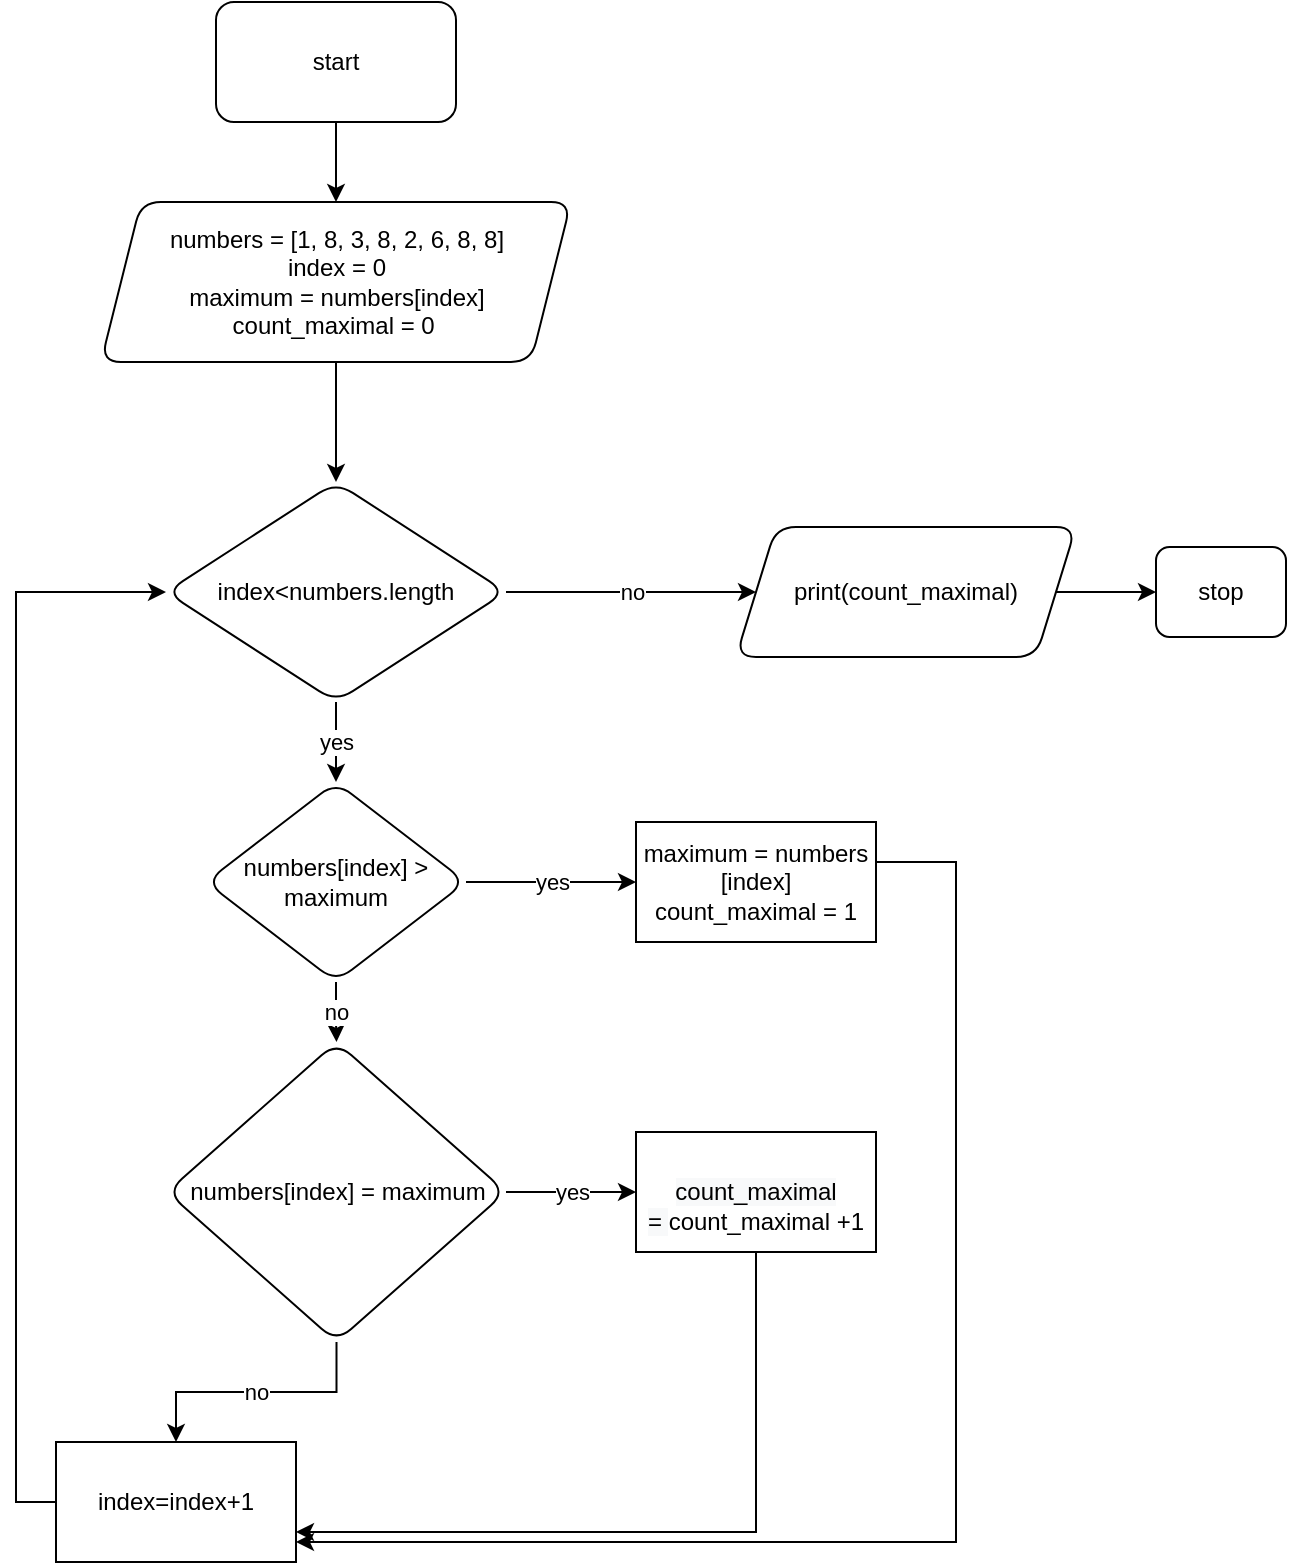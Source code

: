 <mxfile version="19.0.3" type="device" pages="2"><diagram id="yA0oLBjyjQw30ExZJL0L" name="Страница 1"><mxGraphModel dx="1038" dy="641" grid="1" gridSize="10" guides="1" tooltips="1" connect="1" arrows="1" fold="1" page="1" pageScale="1" pageWidth="827" pageHeight="1169" math="0" shadow="0"><root><mxCell id="0"/><mxCell id="1" parent="0"/><mxCell id="05q4ibpkOhE1GdcXwUdO-3" value="" style="edgeStyle=orthogonalEdgeStyle;rounded=0;orthogonalLoop=1;jettySize=auto;html=1;" parent="1" source="05q4ibpkOhE1GdcXwUdO-1" target="05q4ibpkOhE1GdcXwUdO-2" edge="1"><mxGeometry relative="1" as="geometry"/></mxCell><mxCell id="05q4ibpkOhE1GdcXwUdO-1" value="start" style="rounded=1;whiteSpace=wrap;html=1;" parent="1" vertex="1"><mxGeometry x="180" y="40" width="120" height="60" as="geometry"/></mxCell><mxCell id="05q4ibpkOhE1GdcXwUdO-5" value="" style="edgeStyle=orthogonalEdgeStyle;rounded=0;orthogonalLoop=1;jettySize=auto;html=1;" parent="1" source="05q4ibpkOhE1GdcXwUdO-2" target="05q4ibpkOhE1GdcXwUdO-4" edge="1"><mxGeometry relative="1" as="geometry"/></mxCell><mxCell id="05q4ibpkOhE1GdcXwUdO-2" value="numbers = [1, 8, 3, 8, 2, 6, 8, 8]&lt;br&gt;index = 0&lt;br&gt;maximum = numbers[index]&lt;br&gt;count_maximal = 0&amp;nbsp;" style="shape=parallelogram;perimeter=parallelogramPerimeter;whiteSpace=wrap;html=1;fixedSize=1;rounded=1;" parent="1" vertex="1"><mxGeometry x="122.5" y="140" width="235" height="80" as="geometry"/></mxCell><mxCell id="05q4ibpkOhE1GdcXwUdO-7" value="yes" style="edgeStyle=orthogonalEdgeStyle;rounded=0;orthogonalLoop=1;jettySize=auto;html=1;" parent="1" source="05q4ibpkOhE1GdcXwUdO-4" target="05q4ibpkOhE1GdcXwUdO-6" edge="1"><mxGeometry relative="1" as="geometry"/></mxCell><mxCell id="05q4ibpkOhE1GdcXwUdO-24" value="no" style="edgeStyle=orthogonalEdgeStyle;rounded=0;orthogonalLoop=1;jettySize=auto;html=1;" parent="1" source="05q4ibpkOhE1GdcXwUdO-4" target="05q4ibpkOhE1GdcXwUdO-23" edge="1"><mxGeometry relative="1" as="geometry"/></mxCell><mxCell id="05q4ibpkOhE1GdcXwUdO-4" value="index&amp;lt;numbers.length" style="rhombus;whiteSpace=wrap;html=1;rounded=1;" parent="1" vertex="1"><mxGeometry x="155" y="280" width="170" height="110" as="geometry"/></mxCell><mxCell id="05q4ibpkOhE1GdcXwUdO-9" value="yes" style="edgeStyle=orthogonalEdgeStyle;rounded=0;orthogonalLoop=1;jettySize=auto;html=1;" parent="1" source="05q4ibpkOhE1GdcXwUdO-6" target="05q4ibpkOhE1GdcXwUdO-8" edge="1"><mxGeometry relative="1" as="geometry"/></mxCell><mxCell id="05q4ibpkOhE1GdcXwUdO-13" value="no" style="edgeStyle=orthogonalEdgeStyle;rounded=0;orthogonalLoop=1;jettySize=auto;html=1;" parent="1" source="05q4ibpkOhE1GdcXwUdO-6" target="05q4ibpkOhE1GdcXwUdO-12" edge="1"><mxGeometry relative="1" as="geometry"/></mxCell><mxCell id="05q4ibpkOhE1GdcXwUdO-6" value="numbers[index] &amp;gt; maximum" style="rhombus;whiteSpace=wrap;html=1;rounded=1;" parent="1" vertex="1"><mxGeometry x="175" y="430" width="130" height="100" as="geometry"/></mxCell><mxCell id="05q4ibpkOhE1GdcXwUdO-21" style="edgeStyle=orthogonalEdgeStyle;rounded=0;orthogonalLoop=1;jettySize=auto;html=1;exitX=1;exitY=0.5;exitDx=0;exitDy=0;" parent="1" source="05q4ibpkOhE1GdcXwUdO-8" target="05q4ibpkOhE1GdcXwUdO-18" edge="1"><mxGeometry relative="1" as="geometry"><mxPoint x="790" y="810" as="targetPoint"/><Array as="points"><mxPoint x="510" y="470"/><mxPoint x="550" y="470"/><mxPoint x="550" y="810"/></Array></mxGeometry></mxCell><mxCell id="05q4ibpkOhE1GdcXwUdO-8" value="maximum = numbers [index]&lt;br&gt;count_maximal = 1&lt;br&gt;" style="rounded=0;whiteSpace=wrap;html=1;" parent="1" vertex="1"><mxGeometry x="390" y="450" width="120" height="60" as="geometry"/></mxCell><mxCell id="05q4ibpkOhE1GdcXwUdO-17" value="yes" style="edgeStyle=orthogonalEdgeStyle;rounded=0;orthogonalLoop=1;jettySize=auto;html=1;" parent="1" source="05q4ibpkOhE1GdcXwUdO-12" target="05q4ibpkOhE1GdcXwUdO-16" edge="1"><mxGeometry relative="1" as="geometry"/></mxCell><mxCell id="05q4ibpkOhE1GdcXwUdO-19" value="no" style="edgeStyle=orthogonalEdgeStyle;rounded=0;orthogonalLoop=1;jettySize=auto;html=1;" parent="1" source="05q4ibpkOhE1GdcXwUdO-12" target="05q4ibpkOhE1GdcXwUdO-18" edge="1"><mxGeometry relative="1" as="geometry"/></mxCell><mxCell id="05q4ibpkOhE1GdcXwUdO-12" value="numbers[index] = maximum" style="rhombus;whiteSpace=wrap;html=1;rounded=1;" parent="1" vertex="1"><mxGeometry x="155.5" y="560" width="169.5" height="150" as="geometry"/></mxCell><mxCell id="05q4ibpkOhE1GdcXwUdO-20" style="edgeStyle=orthogonalEdgeStyle;rounded=0;orthogonalLoop=1;jettySize=auto;html=1;exitX=0.5;exitY=1;exitDx=0;exitDy=0;entryX=1;entryY=0.75;entryDx=0;entryDy=0;" parent="1" source="05q4ibpkOhE1GdcXwUdO-16" target="05q4ibpkOhE1GdcXwUdO-18" edge="1"><mxGeometry relative="1" as="geometry"/></mxCell><mxCell id="05q4ibpkOhE1GdcXwUdO-16" value="&lt;br&gt;&lt;span style=&quot;color: rgb(0, 0, 0); font-family: Helvetica; font-size: 12px; font-style: normal; font-variant-ligatures: normal; font-variant-caps: normal; font-weight: 400; letter-spacing: normal; orphans: 2; text-align: center; text-indent: 0px; text-transform: none; widows: 2; word-spacing: 0px; -webkit-text-stroke-width: 0px; background-color: rgb(248, 249, 250); text-decoration-thickness: initial; text-decoration-style: initial; text-decoration-color: initial; float: none; display: inline !important;&quot;&gt;count_maximal =&amp;nbsp;&lt;/span&gt;count_maximal +1&lt;br&gt;" style="rounded=0;whiteSpace=wrap;html=1;" parent="1" vertex="1"><mxGeometry x="390" y="605" width="120" height="60" as="geometry"/></mxCell><mxCell id="05q4ibpkOhE1GdcXwUdO-22" style="edgeStyle=orthogonalEdgeStyle;rounded=0;orthogonalLoop=1;jettySize=auto;html=1;exitX=0;exitY=0.5;exitDx=0;exitDy=0;entryX=0;entryY=0.5;entryDx=0;entryDy=0;" parent="1" source="05q4ibpkOhE1GdcXwUdO-18" target="05q4ibpkOhE1GdcXwUdO-4" edge="1"><mxGeometry relative="1" as="geometry"/></mxCell><mxCell id="05q4ibpkOhE1GdcXwUdO-18" value="index=index+1" style="rounded=0;whiteSpace=wrap;html=1;" parent="1" vertex="1"><mxGeometry x="100" y="760" width="120" height="60" as="geometry"/></mxCell><mxCell id="05q4ibpkOhE1GdcXwUdO-26" value="" style="edgeStyle=orthogonalEdgeStyle;rounded=0;orthogonalLoop=1;jettySize=auto;html=1;" parent="1" source="05q4ibpkOhE1GdcXwUdO-23" target="05q4ibpkOhE1GdcXwUdO-25" edge="1"><mxGeometry relative="1" as="geometry"/></mxCell><mxCell id="05q4ibpkOhE1GdcXwUdO-23" value="print(count_maximal)" style="shape=parallelogram;perimeter=parallelogramPerimeter;whiteSpace=wrap;html=1;fixedSize=1;rounded=1;" parent="1" vertex="1"><mxGeometry x="440" y="302.5" width="170" height="65" as="geometry"/></mxCell><mxCell id="05q4ibpkOhE1GdcXwUdO-25" value="stop" style="whiteSpace=wrap;html=1;rounded=1;" parent="1" vertex="1"><mxGeometry x="650" y="312.5" width="65" height="45" as="geometry"/></mxCell></root></mxGraphModel></diagram><diagram id="hxTk5dLcoGxYw6bWstXf" name="Страница 2"><mxGraphModel dx="1038" dy="641" grid="1" gridSize="10" guides="1" tooltips="1" connect="1" arrows="1" fold="1" page="1" pageScale="1" pageWidth="827" pageHeight="1169" math="0" shadow="0"><root><mxCell id="0"/><mxCell id="1" parent="0"/><mxCell id="K18gNEVnEy3fhi3P1IXO-2" value="" style="edgeStyle=orthogonalEdgeStyle;rounded=0;orthogonalLoop=1;jettySize=auto;html=1;" edge="1" parent="1" source="NlsdEYj9x4fUfeWmyoN5-1" target="K18gNEVnEy3fhi3P1IXO-1"><mxGeometry relative="1" as="geometry"/></mxCell><mxCell id="NlsdEYj9x4fUfeWmyoN5-1" value="start" style="rounded=1;whiteSpace=wrap;html=1;" vertex="1" parent="1"><mxGeometry x="310" y="10" width="120" height="60" as="geometry"/></mxCell><mxCell id="Rs_zlPC_WotmYAeOKMGX-2" value="" style="edgeStyle=orthogonalEdgeStyle;rounded=0;orthogonalLoop=1;jettySize=auto;html=1;" edge="1" parent="1" source="K18gNEVnEy3fhi3P1IXO-1" target="u68K2GyndsCSX4HooUjv-18"><mxGeometry relative="1" as="geometry"><mxPoint x="370" y="260" as="targetPoint"/></mxGeometry></mxCell><mxCell id="K18gNEVnEy3fhi3P1IXO-1" value="string [] array = new string [5];&lt;br&gt;int i = 0;&lt;br&gt;" style="shape=parallelogram;perimeter=parallelogramPerimeter;whiteSpace=wrap;html=1;fixedSize=1;rounded=1;" vertex="1" parent="1"><mxGeometry x="260" y="130" width="220" height="60" as="geometry"/></mxCell><mxCell id="u68K2GyndsCSX4HooUjv-3" value="" style="endArrow=classic;html=1;rounded=0;exitX=0;exitY=0.5;exitDx=0;exitDy=0;entryX=0;entryY=0.5;entryDx=0;entryDy=0;" edge="1" parent="1" source="u68K2GyndsCSX4HooUjv-1"><mxGeometry width="50" height="50" relative="1" as="geometry"><mxPoint x="390" y="290" as="sourcePoint"/><mxPoint x="305" y="305" as="targetPoint"/><Array as="points"><mxPoint x="180" y="380"/></Array></mxGeometry></mxCell><mxCell id="u68K2GyndsCSX4HooUjv-20" value="yes" style="edgeStyle=orthogonalEdgeStyle;rounded=0;orthogonalLoop=1;jettySize=auto;html=1;fontSize=12;" edge="1" parent="1" source="u68K2GyndsCSX4HooUjv-18" target="u68K2GyndsCSX4HooUjv-19"><mxGeometry relative="1" as="geometry"/></mxCell><mxCell id="Fm-U19awF2T4u9m05Q52-2" value="no" style="edgeStyle=orthogonalEdgeStyle;rounded=0;orthogonalLoop=1;jettySize=auto;html=1;fontSize=12;" edge="1" parent="1" source="u68K2GyndsCSX4HooUjv-18" target="Fm-U19awF2T4u9m05Q52-1"><mxGeometry relative="1" as="geometry"/></mxCell><mxCell id="u68K2GyndsCSX4HooUjv-18" value="i &amp;lt; array.Lenght" style="rhombus;whiteSpace=wrap;html=1;labelBackgroundColor=#FFFFFF;fontSize=12;" vertex="1" parent="1"><mxGeometry x="315" y="230" width="110" height="120" as="geometry"/></mxCell><mxCell id="u68K2GyndsCSX4HooUjv-22" value="" style="edgeStyle=orthogonalEdgeStyle;rounded=0;orthogonalLoop=1;jettySize=auto;html=1;fontSize=12;" edge="1" parent="1" source="u68K2GyndsCSX4HooUjv-19"><mxGeometry relative="1" as="geometry"><mxPoint x="310" y="290" as="targetPoint"/><Array as="points"><mxPoint x="130" y="440"/><mxPoint x="130" y="290"/></Array></mxGeometry></mxCell><mxCell id="u68K2GyndsCSX4HooUjv-19" value="array[i] = Console.ReadLine();&lt;br&gt;i++;" style="whiteSpace=wrap;html=1;labelBackgroundColor=#FFFFFF;" vertex="1" parent="1"><mxGeometry x="210" y="400" width="120" height="60" as="geometry"/></mxCell><mxCell id="Fm-U19awF2T4u9m05Q52-4" value="" style="edgeStyle=orthogonalEdgeStyle;rounded=0;orthogonalLoop=1;jettySize=auto;html=1;fontSize=12;" edge="1" parent="1" source="Fm-U19awF2T4u9m05Q52-1" target="Fm-U19awF2T4u9m05Q52-3"><mxGeometry relative="1" as="geometry"/></mxCell><mxCell id="Fm-U19awF2T4u9m05Q52-1" value="i =0;" style="whiteSpace=wrap;html=1;labelBackgroundColor=#FFFFFF;" vertex="1" parent="1"><mxGeometry x="500" y="260" width="120" height="60" as="geometry"/></mxCell><mxCell id="Fm-U19awF2T4u9m05Q52-6" value="yes" style="edgeStyle=orthogonalEdgeStyle;rounded=0;orthogonalLoop=1;jettySize=auto;html=1;fontSize=12;" edge="1" parent="1" source="Fm-U19awF2T4u9m05Q52-3" target="Fm-U19awF2T4u9m05Q52-5"><mxGeometry relative="1" as="geometry"/></mxCell><mxCell id="Fm-U19awF2T4u9m05Q52-19" value="no" style="edgeStyle=orthogonalEdgeStyle;rounded=0;orthogonalLoop=1;jettySize=auto;html=1;fontSize=12;" edge="1" parent="1" source="Fm-U19awF2T4u9m05Q52-3" target="Fm-U19awF2T4u9m05Q52-18"><mxGeometry relative="1" as="geometry"/></mxCell><mxCell id="Fm-U19awF2T4u9m05Q52-3" value="i &amp;lt; array.Lenght" style="rhombus;whiteSpace=wrap;html=1;labelBackgroundColor=#FFFFFF;" vertex="1" parent="1"><mxGeometry x="510" y="360" width="100" height="100" as="geometry"/></mxCell><mxCell id="Fm-U19awF2T4u9m05Q52-8" value="yes" style="edgeStyle=orthogonalEdgeStyle;rounded=0;orthogonalLoop=1;jettySize=auto;html=1;fontSize=12;" edge="1" parent="1" source="Fm-U19awF2T4u9m05Q52-5" target="Fm-U19awF2T4u9m05Q52-7"><mxGeometry relative="1" as="geometry"/></mxCell><mxCell id="Fm-U19awF2T4u9m05Q52-14" value="no" style="edgeStyle=orthogonalEdgeStyle;rounded=0;orthogonalLoop=1;jettySize=auto;html=1;fontSize=12;" edge="1" parent="1" source="Fm-U19awF2T4u9m05Q52-5" target="Fm-U19awF2T4u9m05Q52-13"><mxGeometry relative="1" as="geometry"/></mxCell><mxCell id="Fm-U19awF2T4u9m05Q52-5" value="array[i].Lenght &amp;lt;=3" style="rhombus;whiteSpace=wrap;html=1;labelBackgroundColor=#FFFFFF;" vertex="1" parent="1"><mxGeometry x="495" y="535" width="130" height="100" as="geometry"/></mxCell><mxCell id="Fm-U19awF2T4u9m05Q52-12" value="" style="edgeStyle=orthogonalEdgeStyle;rounded=0;orthogonalLoop=1;jettySize=auto;html=1;fontSize=12;entryX=0;entryY=0.5;entryDx=0;entryDy=0;startArrow=none;" edge="1" parent="1" target="Fm-U19awF2T4u9m05Q52-3"><mxGeometry relative="1" as="geometry"><mxPoint x="425" y="410" as="sourcePoint"/><mxPoint x="460" y="350" as="targetPoint"/><Array as="points"><mxPoint x="380" y="410"/></Array></mxGeometry></mxCell><mxCell id="Fm-U19awF2T4u9m05Q52-7" value="Console.Write(array[i]);&lt;br&gt;i++;" style="whiteSpace=wrap;html=1;labelBackgroundColor=#FFFFFF;" vertex="1" parent="1"><mxGeometry x="485" y="690" width="150" height="70" as="geometry"/></mxCell><mxCell id="Fm-U19awF2T4u9m05Q52-16" value="" style="edgeStyle=orthogonalEdgeStyle;rounded=0;orthogonalLoop=1;jettySize=auto;html=1;fontSize=12;" edge="1" parent="1" source="Fm-U19awF2T4u9m05Q52-13"><mxGeometry relative="1" as="geometry"><mxPoint x="510" y="410" as="targetPoint"/><Array as="points"><mxPoint x="425" y="460"/><mxPoint x="500" y="460"/><mxPoint x="500" y="410"/></Array></mxGeometry></mxCell><mxCell id="Fm-U19awF2T4u9m05Q52-13" value="i++;" style="whiteSpace=wrap;html=1;labelBackgroundColor=#FFFFFF;" vertex="1" parent="1"><mxGeometry x="390" y="567.5" width="70" height="35" as="geometry"/></mxCell><mxCell id="Fm-U19awF2T4u9m05Q52-17" value="" style="edgeStyle=orthogonalEdgeStyle;rounded=0;orthogonalLoop=1;jettySize=auto;html=1;fontSize=12;entryDx=0;entryDy=0;endArrow=none;" edge="1" parent="1" source="Fm-U19awF2T4u9m05Q52-7"><mxGeometry relative="1" as="geometry"><mxPoint x="485" y="725" as="sourcePoint"/><mxPoint x="425" y="410" as="targetPoint"/><Array as="points"><mxPoint x="380" y="725"/></Array></mxGeometry></mxCell><mxCell id="Fm-U19awF2T4u9m05Q52-18" value="stop" style="rounded=1;whiteSpace=wrap;html=1;labelBackgroundColor=#FFFFFF;" vertex="1" parent="1"><mxGeometry x="680" y="380" width="120" height="60" as="geometry"/></mxCell></root></mxGraphModel></diagram></mxfile>